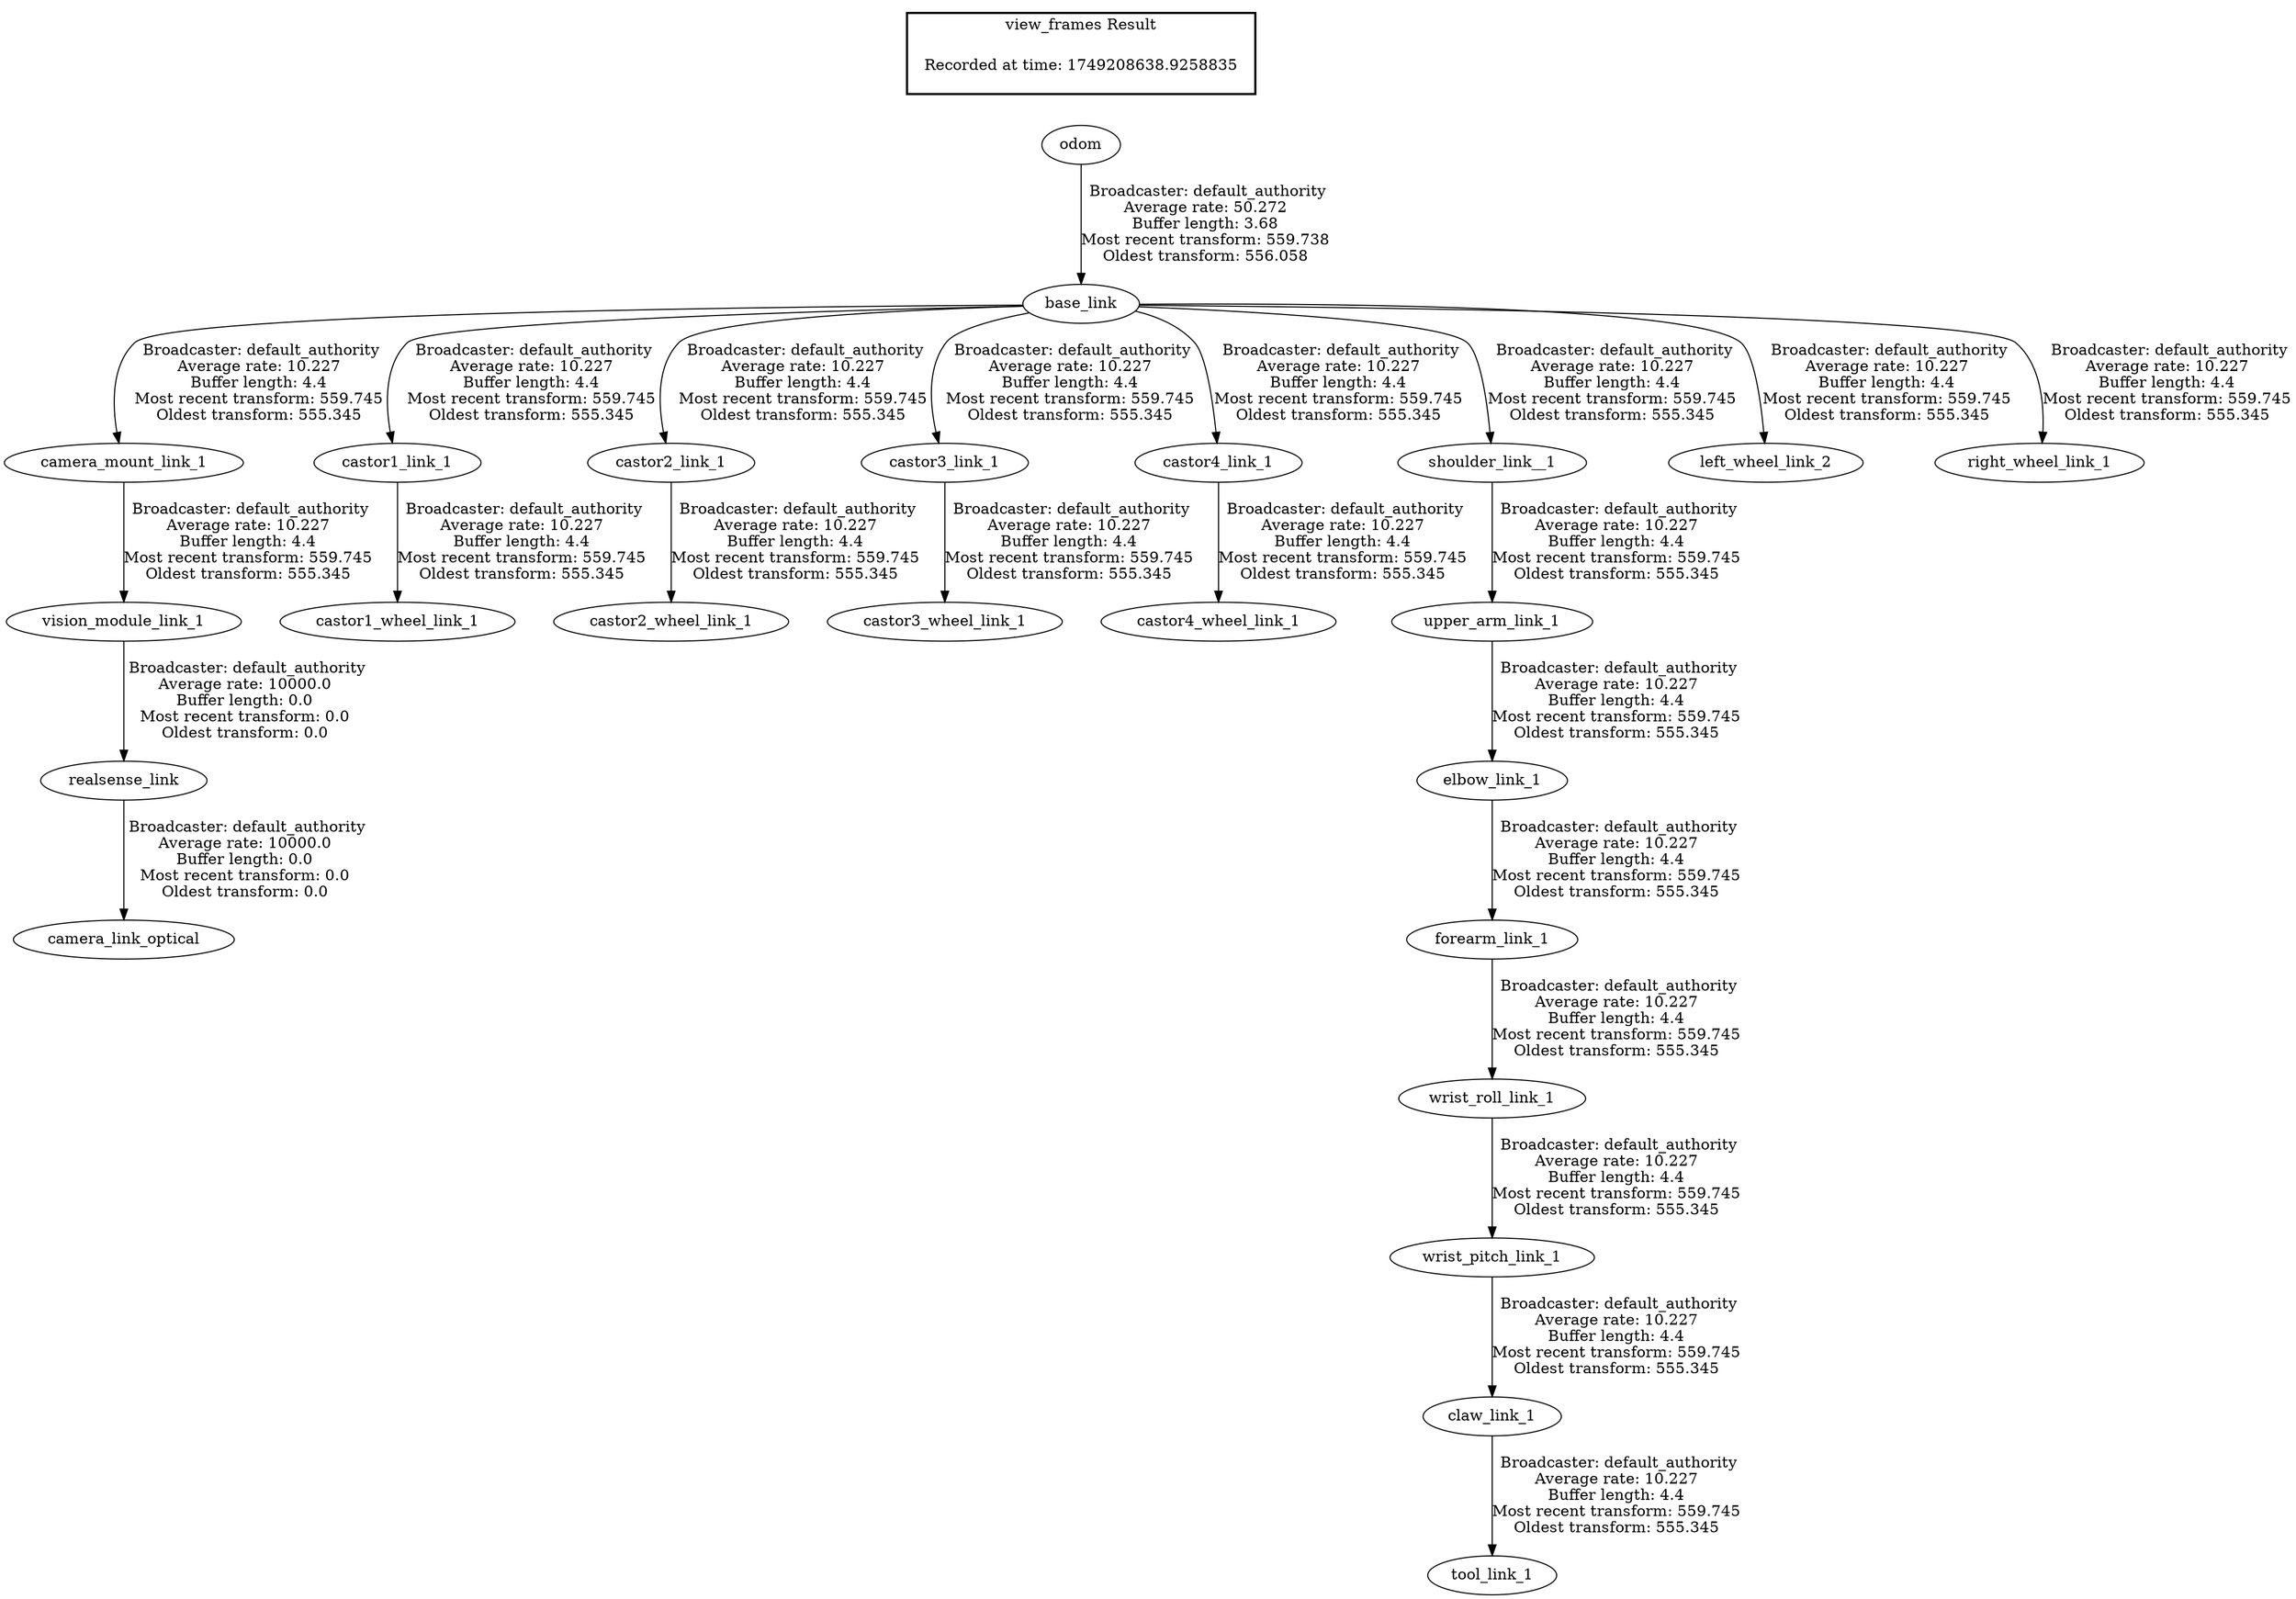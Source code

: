 digraph G {
"realsense_link" -> "camera_link_optical"[label=" Broadcaster: default_authority\nAverage rate: 10000.0\nBuffer length: 0.0\nMost recent transform: 0.0\nOldest transform: 0.0\n"];
"vision_module_link_1" -> "realsense_link"[label=" Broadcaster: default_authority\nAverage rate: 10000.0\nBuffer length: 0.0\nMost recent transform: 0.0\nOldest transform: 0.0\n"];
"camera_mount_link_1" -> "vision_module_link_1"[label=" Broadcaster: default_authority\nAverage rate: 10.227\nBuffer length: 4.4\nMost recent transform: 559.745\nOldest transform: 555.345\n"];
"base_link" -> "camera_mount_link_1"[label=" Broadcaster: default_authority\nAverage rate: 10.227\nBuffer length: 4.4\nMost recent transform: 559.745\nOldest transform: 555.345\n"];
"odom" -> "base_link"[label=" Broadcaster: default_authority\nAverage rate: 50.272\nBuffer length: 3.68\nMost recent transform: 559.738\nOldest transform: 556.058\n"];
"base_link" -> "castor1_link_1"[label=" Broadcaster: default_authority\nAverage rate: 10.227\nBuffer length: 4.4\nMost recent transform: 559.745\nOldest transform: 555.345\n"];
"castor1_link_1" -> "castor1_wheel_link_1"[label=" Broadcaster: default_authority\nAverage rate: 10.227\nBuffer length: 4.4\nMost recent transform: 559.745\nOldest transform: 555.345\n"];
"base_link" -> "castor2_link_1"[label=" Broadcaster: default_authority\nAverage rate: 10.227\nBuffer length: 4.4\nMost recent transform: 559.745\nOldest transform: 555.345\n"];
"castor2_link_1" -> "castor2_wheel_link_1"[label=" Broadcaster: default_authority\nAverage rate: 10.227\nBuffer length: 4.4\nMost recent transform: 559.745\nOldest transform: 555.345\n"];
"castor3_link_1" -> "castor3_wheel_link_1"[label=" Broadcaster: default_authority\nAverage rate: 10.227\nBuffer length: 4.4\nMost recent transform: 559.745\nOldest transform: 555.345\n"];
"base_link" -> "castor3_link_1"[label=" Broadcaster: default_authority\nAverage rate: 10.227\nBuffer length: 4.4\nMost recent transform: 559.745\nOldest transform: 555.345\n"];
"base_link" -> "castor4_link_1"[label=" Broadcaster: default_authority\nAverage rate: 10.227\nBuffer length: 4.4\nMost recent transform: 559.745\nOldest transform: 555.345\n"];
"castor4_link_1" -> "castor4_wheel_link_1"[label=" Broadcaster: default_authority\nAverage rate: 10.227\nBuffer length: 4.4\nMost recent transform: 559.745\nOldest transform: 555.345\n"];
"upper_arm_link_1" -> "elbow_link_1"[label=" Broadcaster: default_authority\nAverage rate: 10.227\nBuffer length: 4.4\nMost recent transform: 559.745\nOldest transform: 555.345\n"];
"shoulder_link__1" -> "upper_arm_link_1"[label=" Broadcaster: default_authority\nAverage rate: 10.227\nBuffer length: 4.4\nMost recent transform: 559.745\nOldest transform: 555.345\n"];
"elbow_link_1" -> "forearm_link_1"[label=" Broadcaster: default_authority\nAverage rate: 10.227\nBuffer length: 4.4\nMost recent transform: 559.745\nOldest transform: 555.345\n"];
"wrist_pitch_link_1" -> "claw_link_1"[label=" Broadcaster: default_authority\nAverage rate: 10.227\nBuffer length: 4.4\nMost recent transform: 559.745\nOldest transform: 555.345\n"];
"wrist_roll_link_1" -> "wrist_pitch_link_1"[label=" Broadcaster: default_authority\nAverage rate: 10.227\nBuffer length: 4.4\nMost recent transform: 559.745\nOldest transform: 555.345\n"];
"base_link" -> "left_wheel_link_2"[label=" Broadcaster: default_authority\nAverage rate: 10.227\nBuffer length: 4.4\nMost recent transform: 559.745\nOldest transform: 555.345\n"];
"base_link" -> "right_wheel_link_1"[label=" Broadcaster: default_authority\nAverage rate: 10.227\nBuffer length: 4.4\nMost recent transform: 559.745\nOldest transform: 555.345\n"];
"base_link" -> "shoulder_link__1"[label=" Broadcaster: default_authority\nAverage rate: 10.227\nBuffer length: 4.4\nMost recent transform: 559.745\nOldest transform: 555.345\n"];
"claw_link_1" -> "tool_link_1"[label=" Broadcaster: default_authority\nAverage rate: 10.227\nBuffer length: 4.4\nMost recent transform: 559.745\nOldest transform: 555.345\n"];
"forearm_link_1" -> "wrist_roll_link_1"[label=" Broadcaster: default_authority\nAverage rate: 10.227\nBuffer length: 4.4\nMost recent transform: 559.745\nOldest transform: 555.345\n"];
edge [style=invis];
 subgraph cluster_legend { style=bold; color=black; label ="view_frames Result";
"Recorded at time: 1749208638.9258835"[ shape=plaintext ] ;
}->"odom";
}